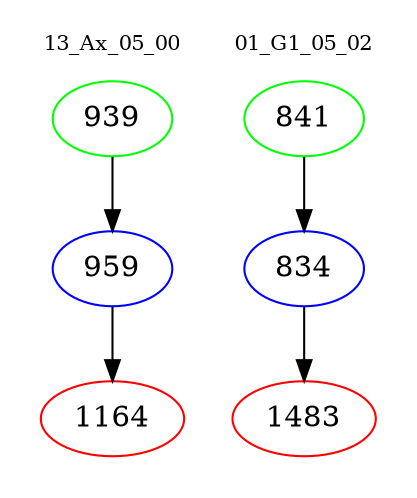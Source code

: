 digraph{
subgraph cluster_0 {
color = white
label = "13_Ax_05_00";
fontsize=10;
T0_939 [label="939", color="green"]
T0_939 -> T0_959 [color="black"]
T0_959 [label="959", color="blue"]
T0_959 -> T0_1164 [color="black"]
T0_1164 [label="1164", color="red"]
}
subgraph cluster_1 {
color = white
label = "01_G1_05_02";
fontsize=10;
T1_841 [label="841", color="green"]
T1_841 -> T1_834 [color="black"]
T1_834 [label="834", color="blue"]
T1_834 -> T1_1483 [color="black"]
T1_1483 [label="1483", color="red"]
}
}
